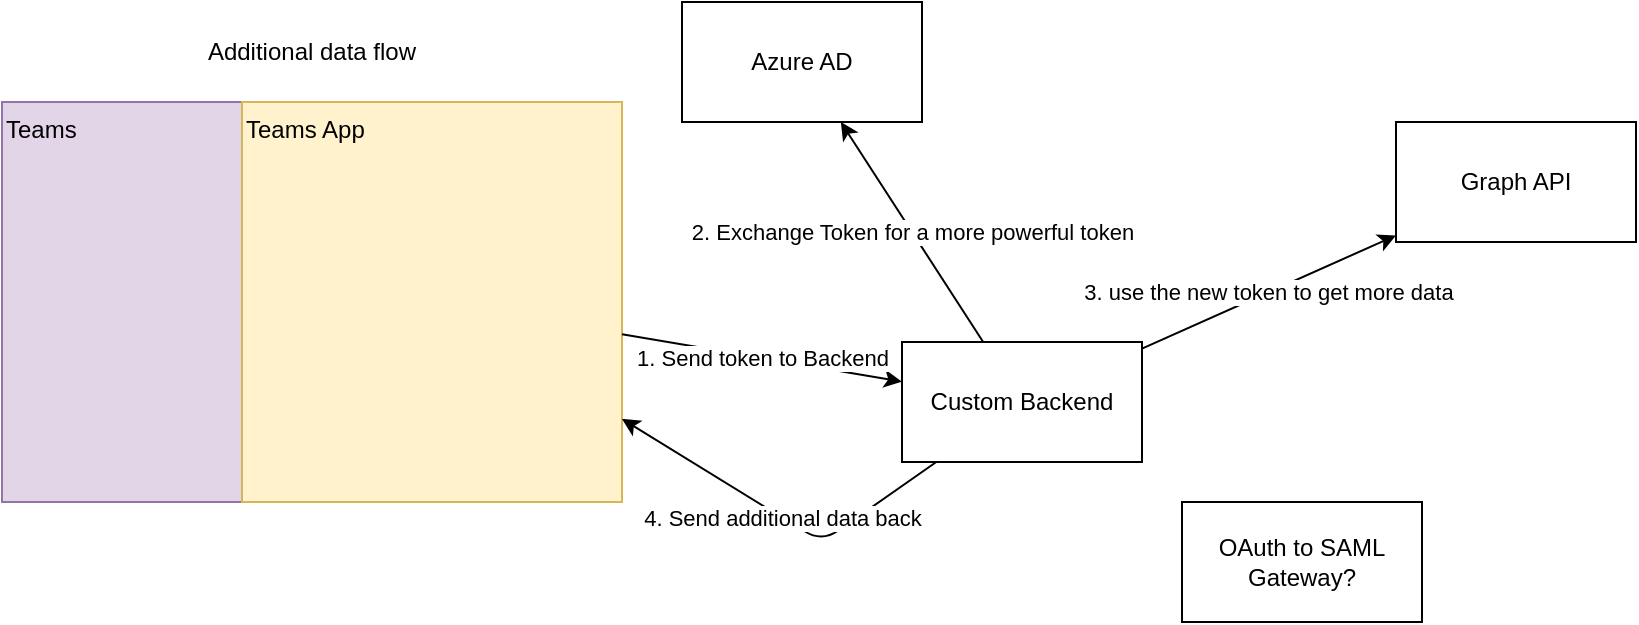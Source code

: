 <mxfile>
    <diagram id="K37p_LAgrYSm-5Rrzhtr" name="Page-1">
        <mxGraphModel dx="1115" dy="820" grid="1" gridSize="10" guides="1" tooltips="1" connect="1" arrows="1" fold="1" page="1" pageScale="1" pageWidth="827" pageHeight="1169" math="0" shadow="0">
            <root>
                <mxCell id="0"/>
                <mxCell id="1" parent="0"/>
                <mxCell id="2" value="Teams" style="rounded=0;whiteSpace=wrap;html=1;align=left;verticalAlign=top;fillColor=#e1d5e7;strokeColor=#9673a6;" vertex="1" parent="1">
                    <mxGeometry x="10" y="50" width="120" height="200" as="geometry"/>
                </mxCell>
                <mxCell id="3" value="Teams App" style="rounded=0;whiteSpace=wrap;html=1;align=left;verticalAlign=top;fillColor=#fff2cc;strokeColor=#d6b656;" vertex="1" parent="1">
                    <mxGeometry x="130" y="50" width="190" height="200" as="geometry"/>
                </mxCell>
                <mxCell id="5" value="Azure AD" style="rounded=0;whiteSpace=wrap;html=1;" vertex="1" parent="1">
                    <mxGeometry x="350" width="120" height="60" as="geometry"/>
                </mxCell>
                <mxCell id="6" value="Graph API" style="rounded=0;whiteSpace=wrap;html=1;" vertex="1" parent="1">
                    <mxGeometry x="707" y="60" width="120" height="60" as="geometry"/>
                </mxCell>
                <mxCell id="7" value="Custom Backend" style="rounded=0;whiteSpace=wrap;html=1;" vertex="1" parent="1">
                    <mxGeometry x="460" y="170" width="120" height="60" as="geometry"/>
                </mxCell>
                <mxCell id="8" value="1. Send token to Backend" style="endArrow=classic;html=1;" edge="1" parent="1" source="3" target="7">
                    <mxGeometry width="50" height="50" relative="1" as="geometry">
                        <mxPoint x="510" y="370" as="sourcePoint"/>
                        <mxPoint x="560" y="320" as="targetPoint"/>
                    </mxGeometry>
                </mxCell>
                <mxCell id="9" value="2. Exchange Token for a more powerful token" style="endArrow=classic;html=1;" edge="1" parent="1" source="7" target="5">
                    <mxGeometry width="50" height="50" relative="1" as="geometry">
                        <mxPoint x="200" y="340" as="sourcePoint"/>
                        <mxPoint x="250" y="290" as="targetPoint"/>
                    </mxGeometry>
                </mxCell>
                <mxCell id="10" value="3. use the new token to get more data" style="endArrow=classic;html=1;" edge="1" parent="1" source="7" target="6">
                    <mxGeometry width="50" height="50" relative="1" as="geometry">
                        <mxPoint x="710" y="480" as="sourcePoint"/>
                        <mxPoint x="760" y="430" as="targetPoint"/>
                    </mxGeometry>
                </mxCell>
                <mxCell id="12" value="4. Send additional data back" style="endArrow=classic;html=1;" edge="1" parent="1" source="7" target="3">
                    <mxGeometry width="50" height="50" relative="1" as="geometry">
                        <mxPoint x="510" y="370" as="sourcePoint"/>
                        <mxPoint x="320" y="350" as="targetPoint"/>
                        <Array as="points">
                            <mxPoint x="420" y="270"/>
                        </Array>
                    </mxGeometry>
                </mxCell>
                <mxCell id="13" value="Additional data flow" style="text;html=1;strokeColor=none;fillColor=none;align=center;verticalAlign=middle;whiteSpace=wrap;rounded=0;" vertex="1" parent="1">
                    <mxGeometry x="10" y="10" width="310" height="30" as="geometry"/>
                </mxCell>
                <mxCell id="14" value="OAuth to SAML Gateway?" style="rounded=0;whiteSpace=wrap;html=1;" vertex="1" parent="1">
                    <mxGeometry x="600" y="250" width="120" height="60" as="geometry"/>
                </mxCell>
            </root>
        </mxGraphModel>
    </diagram>
</mxfile>